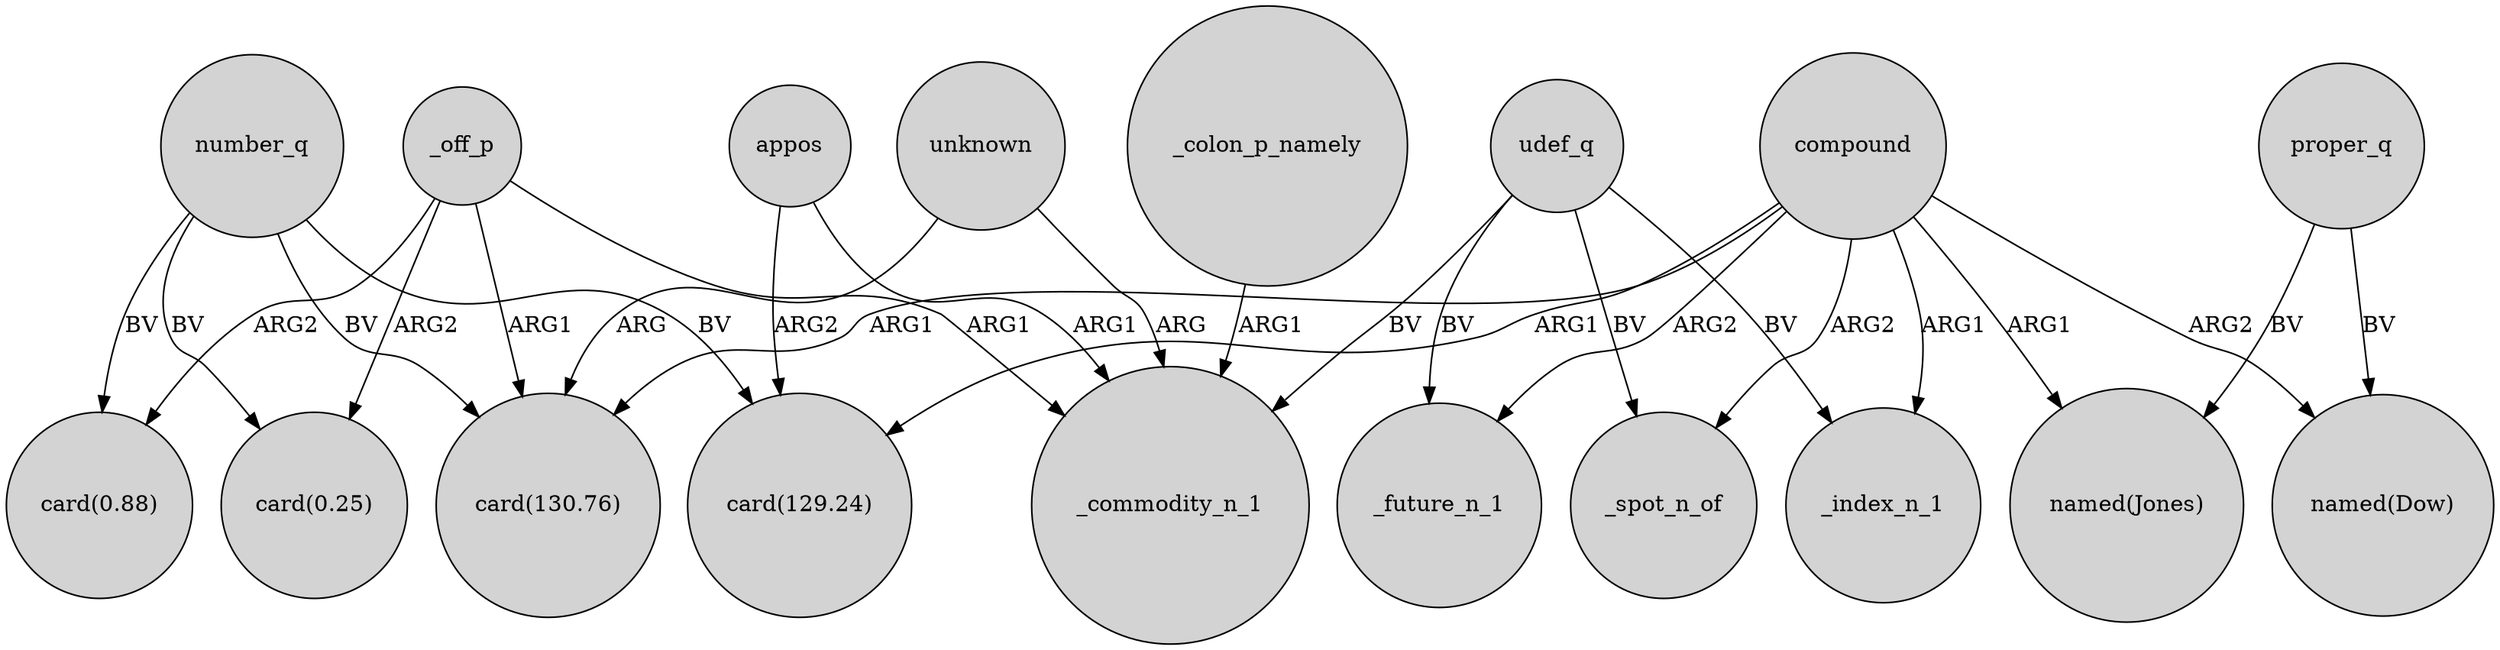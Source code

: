 digraph {
	node [shape=circle style=filled]
	udef_q -> _spot_n_of [label=BV]
	compound -> "card(129.24)" [label=ARG1]
	compound -> _spot_n_of [label=ARG2]
	unknown -> "card(130.76)" [label=ARG]
	unknown -> _commodity_n_1 [label=ARG]
	compound -> "named(Dow)" [label=ARG2]
	udef_q -> _commodity_n_1 [label=BV]
	number_q -> "card(129.24)" [label=BV]
	_off_p -> _commodity_n_1 [label=ARG1]
	appos -> "card(129.24)" [label=ARG2]
	_off_p -> "card(130.76)" [label=ARG1]
	number_q -> "card(0.25)" [label=BV]
	proper_q -> "named(Dow)" [label=BV]
	udef_q -> _index_n_1 [label=BV]
	compound -> _future_n_1 [label=ARG2]
	_off_p -> "card(0.25)" [label=ARG2]
	appos -> _commodity_n_1 [label=ARG1]
	proper_q -> "named(Jones)" [label=BV]
	number_q -> "card(0.88)" [label=BV]
	number_q -> "card(130.76)" [label=BV]
	compound -> "card(130.76)" [label=ARG1]
	udef_q -> _future_n_1 [label=BV]
	_colon_p_namely -> _commodity_n_1 [label=ARG1]
	_off_p -> "card(0.88)" [label=ARG2]
	compound -> "named(Jones)" [label=ARG1]
	compound -> _index_n_1 [label=ARG1]
}
